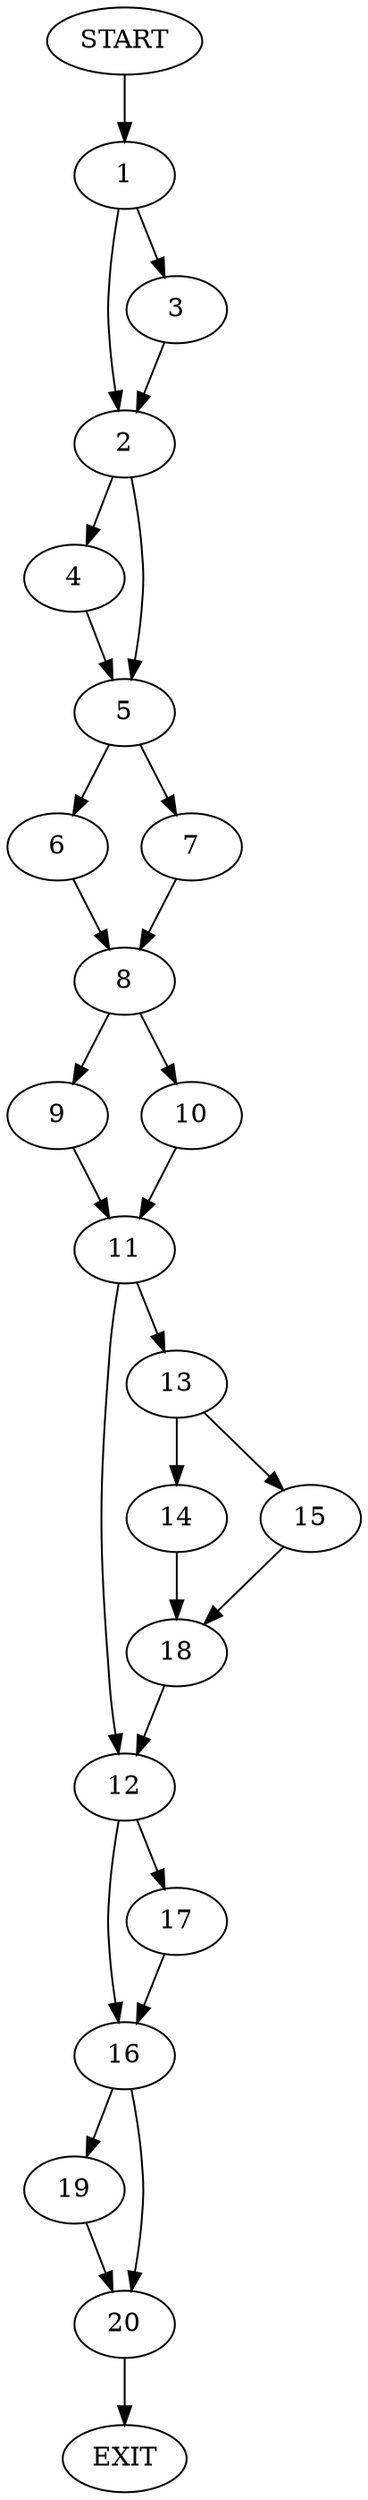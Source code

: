 digraph {
0 [label="START"]
21 [label="EXIT"]
0 -> 1
1 -> 2
1 -> 3
2 -> 4
2 -> 5
3 -> 2
4 -> 5
5 -> 6
5 -> 7
7 -> 8
6 -> 8
8 -> 9
8 -> 10
9 -> 11
10 -> 11
11 -> 12
11 -> 13
13 -> 14
13 -> 15
12 -> 16
12 -> 17
14 -> 18
15 -> 18
18 -> 12
17 -> 16
16 -> 19
16 -> 20
20 -> 21
19 -> 20
}
